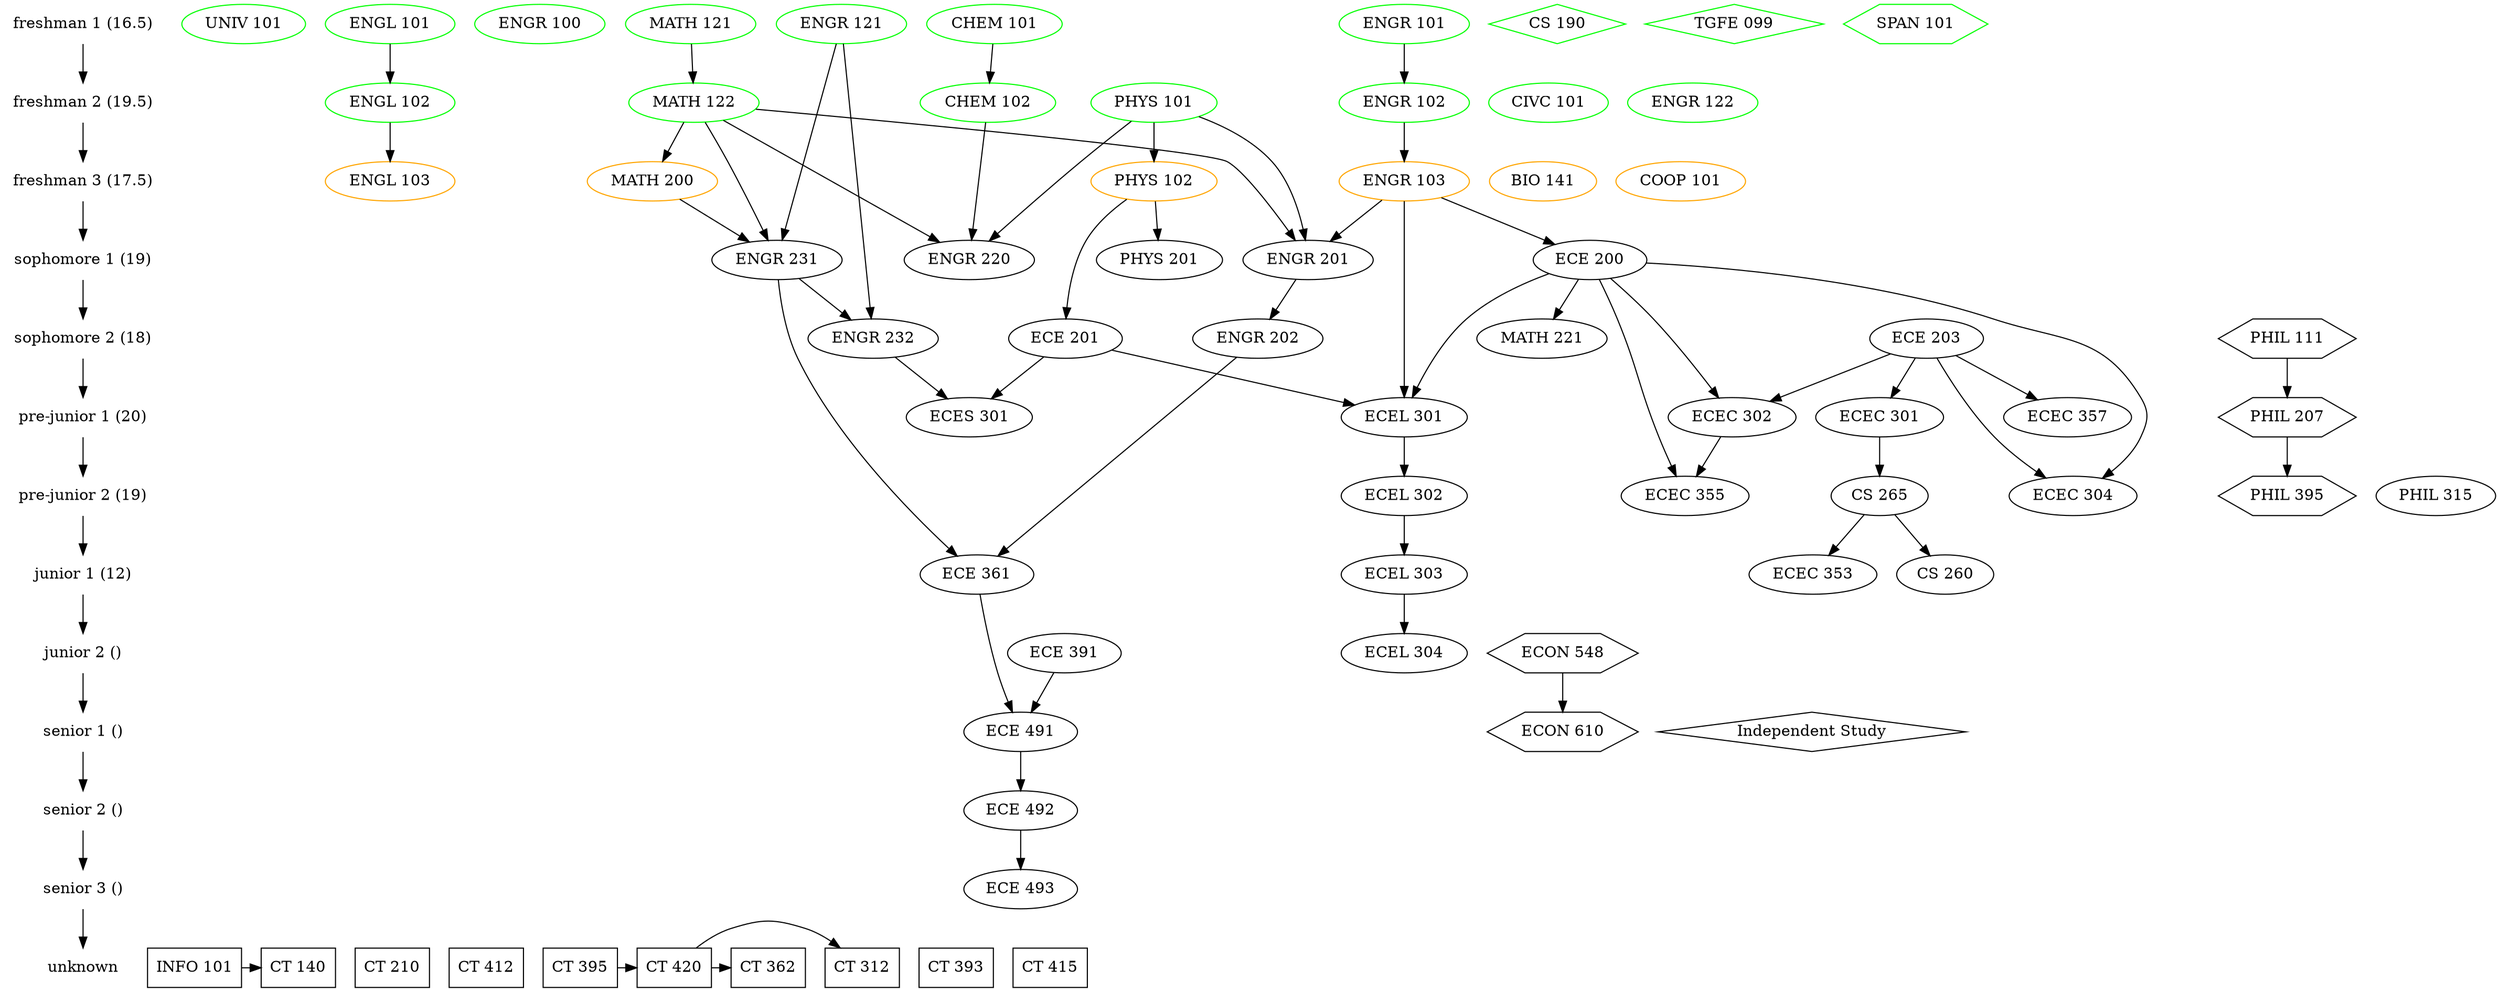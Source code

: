 /* Key:

color:
green = already taken
orange = currently taking
black = not taken

shape:
ellipse = fixed major degree requirement
diamond = free elective
hexagon = general education elective
box = minor degree requirement

*/

digraph Classes {

  { node [shape=plaintext]
    "freshman 1 (16.5)" ->
    "freshman 2 (19.5)" ->
    "freshman 3 (17.5)" ->
    "sophomore 1 (19)" ->
    "sophomore 2 (18)" ->
    "pre-junior 1 (20)" ->
    "pre-junior 2 (19)" ->
    "junior 1 (12)" ->
    "junior 2 ()" ->
    "senior 1 ()" ->
    "senior 2 ()" ->
    "senior 3 ()" ->
    "unknown"
  }

  { node [color=green]
    { rank=same "freshman 1 (16.5)"
      "UNIV 101"
      "ENGL 101"
      "ENGR 100"
      "CHEM 101"
      "ENGR 101"
      "ENGR 121"
      "MATH 121"

      // AP Credit
      "CS 190" [shape=diamond]
      "TGFE 099" [shape=diamond]
      "SPAN 101" [shape=hexagon]
    }
    { rank=same "freshman 2 (19.5)"
      "CIVC 101"
      "ENGL 102"
      "CHEM 102"
      "ENGR 102"
      "ENGR 122"
      "MATH 122"
      "PHYS 101"
    }
  }
  { node [color=orange]
    { rank=same "freshman 3 (17.5)"
      "ENGL 103"
      "ENGR 103"
      "BIO 141"
      "COOP 101"
      "PHYS 102"
      "MATH 200"
    }
  }
  { rank=same "sophomore 1 (19)"
    "ENGR 231"
    "PHYS 201"
    "ENGR 220"
    "ECE 200"
    "ENGR 201"
  }
  { rank=same "sophomore 2 (18)"
    "ENGR 232"
    "MATH 221"
    "ECE 201"
    "ECE 203"
    "ENGR 202"
    "PHIL 111" [shape=hexagon]
  }
  { rank=same "pre-junior 1 (20)"
    "ECEC 301"
    "ECES 301"
    "ECEC 302"
    "ECEL 301"
    "ECEC 357"
    "PHIL 207" [shape=hexagon]
  }
  { rank=same "pre-junior 2 (19)"
    "ECEC 304"
    "ECEC 355"
    "ECEL 302"
    "PHIL 315"
    "CS 265"
    "PHIL 395" [shape=hexagon]
  }
  { rank=same "junior 1 (12)"
    "ECEL 303"
    "ECE 361"
    "ECEC 353"
    "CS 260"
  }
  { rank=same "junior 2 ()"
    "ECEL 304"
    "ECE 391"
    "ECON 548" [shape=hexagon]
  }
  { rank=same "senior 1 ()"
    "ECE 491"
    "ECON 610" [shape=hexagon]
    "Independent Study" [shape=diamond]
  }
  { rank=same "senior 2 ()"
    "ECE 492"
  }
  { rank=same "senior 3 ()"
    "ECE 493"
  }
  { rank=same "unknown"
    "INFO 101" [shape=box]
    "CT 140" [shape=box]
    "CT 210" [shape=box]
    "CT 412" [shape=box]
    "CT 395" [shape=box]
    "CT 393" [shape=box]
    "CT 415" [shape=box]
    "CT 420" [shape=box]
    "CT 312" [shape=box]
    "CT 362" [shape=box]
  }

  // General Education/Liberal Studies

  "CIVC 101"
  "ENGL 101" -> "ENGL 102" -> "ENGL 103"
  "PHIL 315"
  "UNIV 101"

  "PHIL 111" -> "PHIL 207" -> "PHIL 395"
  "ECON 548" -> "ECON 610"

  // Foundation Requirements

  "BIO 141"
  "CHEM 101" -> "CHEM 102"
  "PHYS 101" -> "PHYS 102" -> "PHYS 201"
  "PHYS 102" -> "ECE 201"
  "MATH 121" -> "MATH 122" -> "MATH 200" -> "ENGR 231"
  "ENGR 101" -> "ENGR 102" -> "ENGR 103" -> "ECE 200" -> "MATH 221"
  "ECE 203"
  {"MATH 122" "PHYS 101" "ENGR 103"} -> "ENGR 201" -> "ENGR 202"
  {"CHEM 102" "MATH 122" "PHYS 101"} -> "ENGR 220"
  {"MATH 122" "ENGR 121"} -> "ENGR 231"
  {"ENGR 231" "ENGR 121"} -> "ENGR 232"

  // Professional Requirements

  "ECE 203" -> "ECEC 301" -> "CS 265" -> "CS 260"
  {"ENGR 202" "ENGR 231"} -> "ECE 361"
  {"ECE 391" "ECE 361"} -> "ECE 491" -> "ECE 492" -> "ECE 493"
  {"ECE 203" "ECE 200"} -> "ECEC 302"
  {"ECE 200" "ECE 203"} -> "ECEC 304"
  "CS 265" -> "ECEC 353"
  {"ECE 200" "ECEC 302"} -> "ECEC 355"
  "ECE 203" -> "ECEC 357"
  {"ENGR 103" "ECE 200" "ECE 201"} -> 
    "ECEL 301" -> "ECEL 302" -> "ECEL 303" -> "ECEL 304"
  {"ENGR 232" "ECE 201"} -> "ECES 301"

  // Minor in Security Technology

  "INFO 101" -> "CT 140"
  "CT 210"
  "CT 412"
  "CT 395" -> "CT 420" -> "CT 312"
  "CT 420" -> "CT 362"
  "CT 393"
  "CT 415"
}
